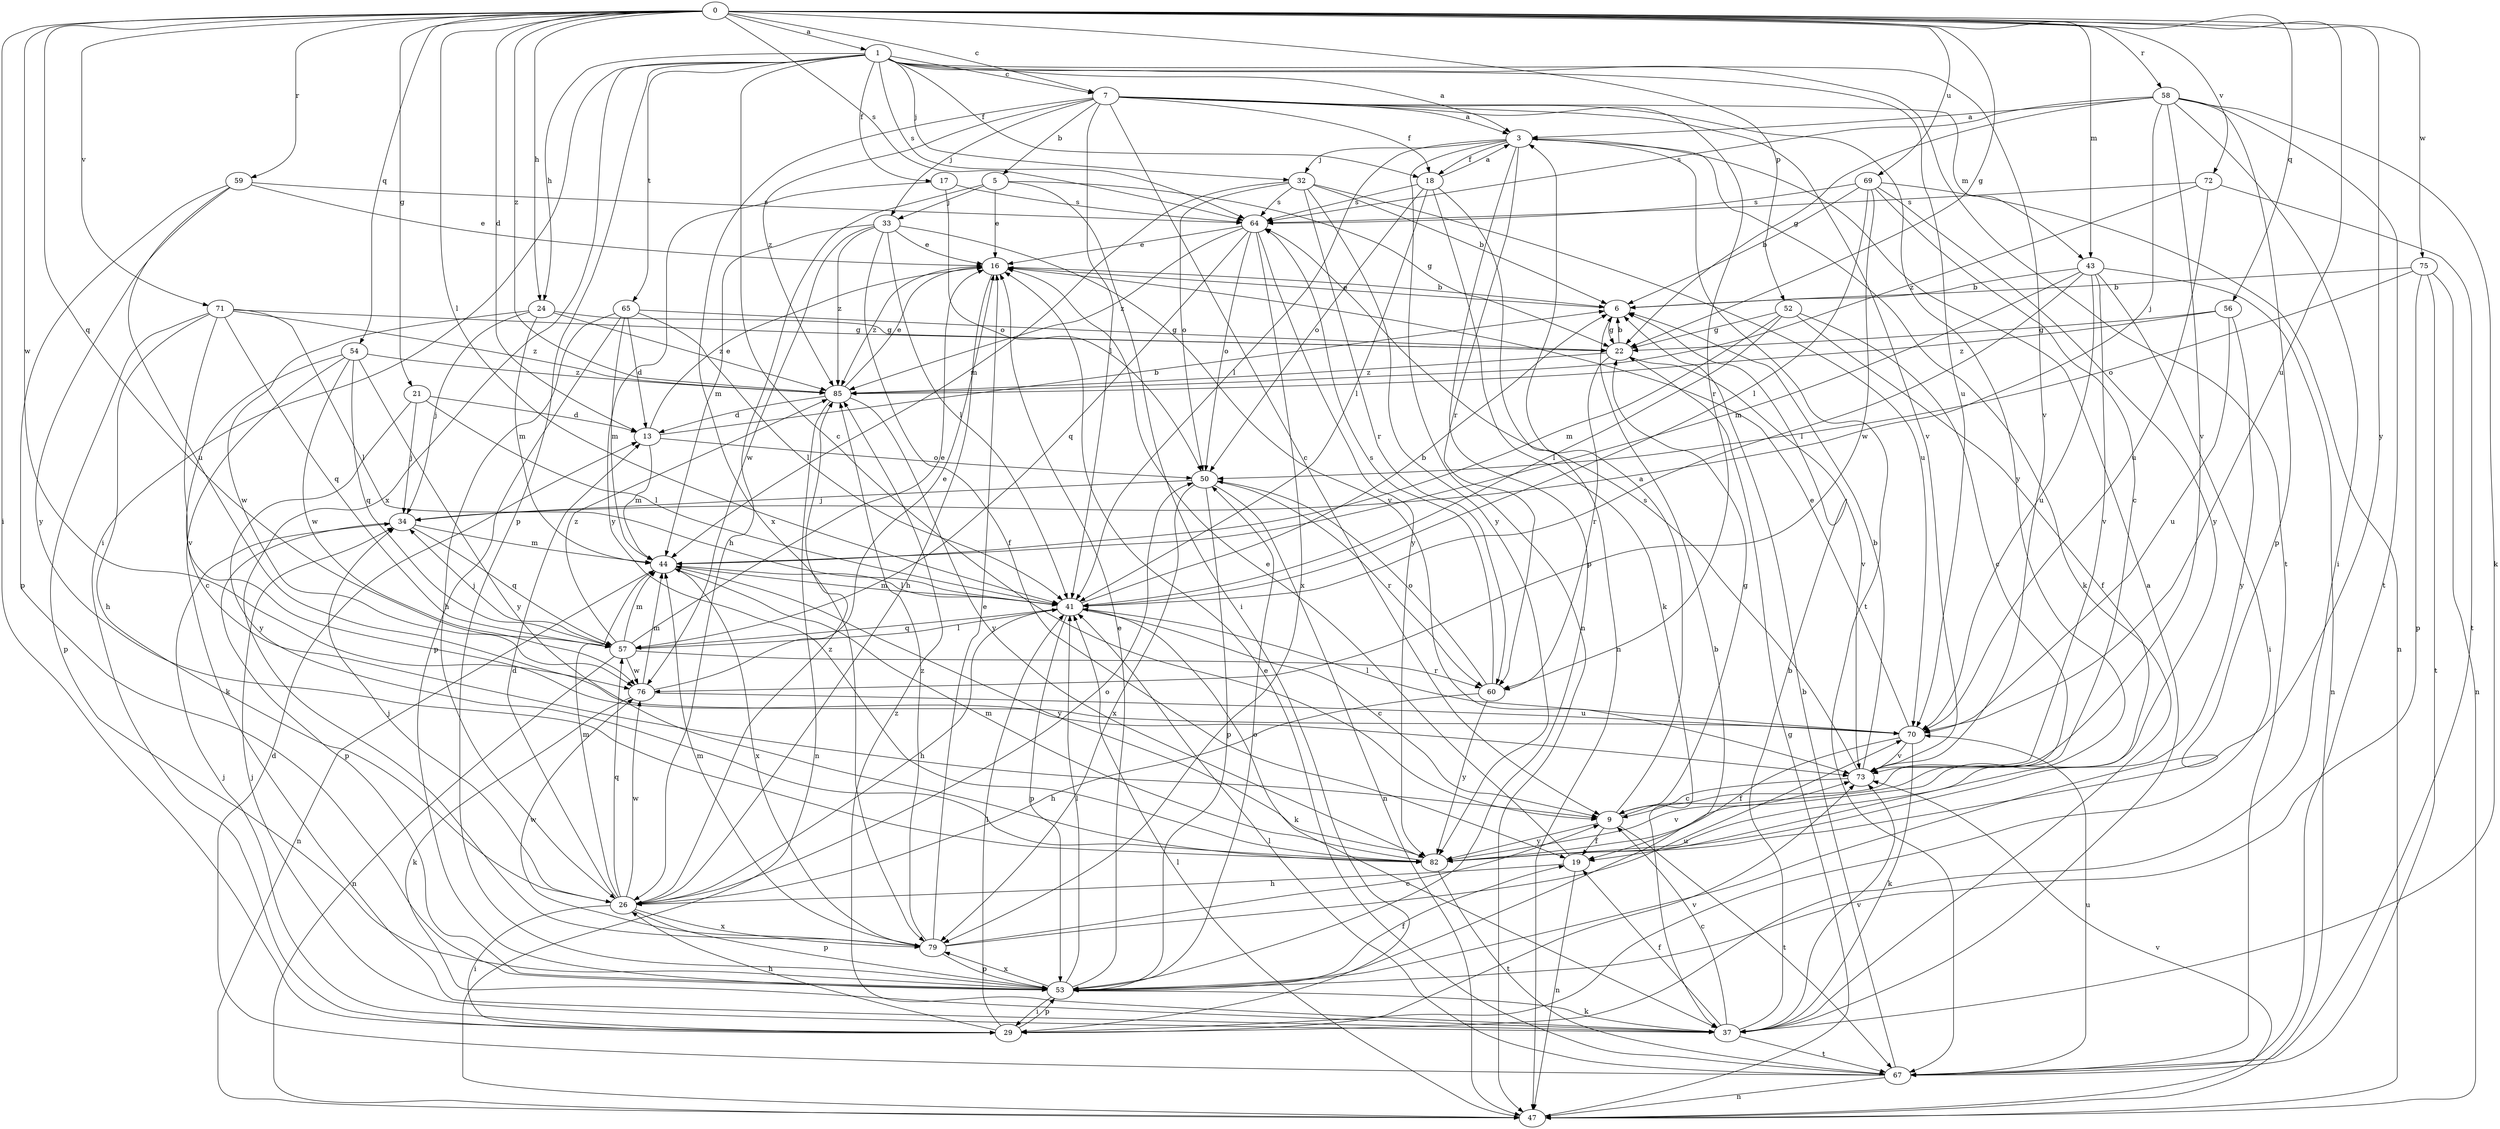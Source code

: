 strict digraph  {
0;
1;
3;
5;
6;
7;
9;
13;
16;
17;
18;
19;
21;
22;
24;
26;
29;
32;
33;
34;
37;
41;
43;
44;
47;
50;
52;
53;
54;
56;
57;
58;
59;
60;
64;
65;
67;
69;
70;
71;
72;
73;
75;
76;
79;
82;
85;
0 -> 1  [label=a];
0 -> 7  [label=c];
0 -> 13  [label=d];
0 -> 21  [label=g];
0 -> 22  [label=g];
0 -> 24  [label=h];
0 -> 29  [label=i];
0 -> 41  [label=l];
0 -> 43  [label=m];
0 -> 52  [label=p];
0 -> 54  [label=q];
0 -> 56  [label=q];
0 -> 57  [label=q];
0 -> 58  [label=r];
0 -> 59  [label=r];
0 -> 64  [label=s];
0 -> 69  [label=u];
0 -> 70  [label=u];
0 -> 71  [label=v];
0 -> 72  [label=v];
0 -> 75  [label=w];
0 -> 76  [label=w];
0 -> 82  [label=y];
0 -> 85  [label=z];
1 -> 3  [label=a];
1 -> 7  [label=c];
1 -> 9  [label=c];
1 -> 17  [label=f];
1 -> 18  [label=f];
1 -> 24  [label=h];
1 -> 29  [label=i];
1 -> 32  [label=j];
1 -> 53  [label=p];
1 -> 64  [label=s];
1 -> 65  [label=t];
1 -> 67  [label=t];
1 -> 70  [label=u];
1 -> 73  [label=v];
1 -> 79  [label=x];
3 -> 18  [label=f];
3 -> 32  [label=j];
3 -> 37  [label=k];
3 -> 41  [label=l];
3 -> 47  [label=n];
3 -> 53  [label=p];
3 -> 60  [label=r];
3 -> 67  [label=t];
5 -> 16  [label=e];
5 -> 22  [label=g];
5 -> 26  [label=h];
5 -> 29  [label=i];
5 -> 33  [label=j];
6 -> 16  [label=e];
6 -> 22  [label=g];
7 -> 3  [label=a];
7 -> 5  [label=b];
7 -> 9  [label=c];
7 -> 18  [label=f];
7 -> 33  [label=j];
7 -> 41  [label=l];
7 -> 43  [label=m];
7 -> 60  [label=r];
7 -> 73  [label=v];
7 -> 79  [label=x];
7 -> 82  [label=y];
7 -> 85  [label=z];
9 -> 3  [label=a];
9 -> 19  [label=f];
9 -> 22  [label=g];
9 -> 67  [label=t];
9 -> 82  [label=y];
13 -> 6  [label=b];
13 -> 16  [label=e];
13 -> 44  [label=m];
13 -> 50  [label=o];
16 -> 6  [label=b];
16 -> 26  [label=h];
16 -> 85  [label=z];
17 -> 50  [label=o];
17 -> 64  [label=s];
17 -> 82  [label=y];
18 -> 3  [label=a];
18 -> 37  [label=k];
18 -> 41  [label=l];
18 -> 47  [label=n];
18 -> 50  [label=o];
18 -> 64  [label=s];
19 -> 16  [label=e];
19 -> 26  [label=h];
19 -> 47  [label=n];
21 -> 13  [label=d];
21 -> 34  [label=j];
21 -> 41  [label=l];
21 -> 82  [label=y];
22 -> 6  [label=b];
22 -> 60  [label=r];
22 -> 73  [label=v];
22 -> 85  [label=z];
24 -> 22  [label=g];
24 -> 34  [label=j];
24 -> 44  [label=m];
24 -> 76  [label=w];
24 -> 85  [label=z];
26 -> 13  [label=d];
26 -> 29  [label=i];
26 -> 34  [label=j];
26 -> 44  [label=m];
26 -> 50  [label=o];
26 -> 53  [label=p];
26 -> 57  [label=q];
26 -> 76  [label=w];
26 -> 79  [label=x];
26 -> 85  [label=z];
29 -> 26  [label=h];
29 -> 34  [label=j];
29 -> 41  [label=l];
29 -> 53  [label=p];
29 -> 73  [label=v];
32 -> 6  [label=b];
32 -> 44  [label=m];
32 -> 50  [label=o];
32 -> 60  [label=r];
32 -> 64  [label=s];
32 -> 70  [label=u];
32 -> 82  [label=y];
33 -> 16  [label=e];
33 -> 19  [label=f];
33 -> 41  [label=l];
33 -> 44  [label=m];
33 -> 73  [label=v];
33 -> 76  [label=w];
33 -> 85  [label=z];
34 -> 44  [label=m];
34 -> 53  [label=p];
34 -> 57  [label=q];
37 -> 3  [label=a];
37 -> 6  [label=b];
37 -> 9  [label=c];
37 -> 19  [label=f];
37 -> 34  [label=j];
37 -> 67  [label=t];
37 -> 73  [label=v];
37 -> 85  [label=z];
41 -> 6  [label=b];
41 -> 9  [label=c];
41 -> 26  [label=h];
41 -> 37  [label=k];
41 -> 44  [label=m];
41 -> 53  [label=p];
41 -> 57  [label=q];
43 -> 6  [label=b];
43 -> 29  [label=i];
43 -> 41  [label=l];
43 -> 44  [label=m];
43 -> 47  [label=n];
43 -> 70  [label=u];
43 -> 73  [label=v];
44 -> 41  [label=l];
44 -> 47  [label=n];
44 -> 79  [label=x];
44 -> 82  [label=y];
47 -> 22  [label=g];
47 -> 41  [label=l];
47 -> 73  [label=v];
50 -> 34  [label=j];
50 -> 47  [label=n];
50 -> 53  [label=p];
50 -> 60  [label=r];
50 -> 79  [label=x];
52 -> 9  [label=c];
52 -> 19  [label=f];
52 -> 22  [label=g];
52 -> 41  [label=l];
52 -> 44  [label=m];
53 -> 6  [label=b];
53 -> 16  [label=e];
53 -> 19  [label=f];
53 -> 29  [label=i];
53 -> 37  [label=k];
53 -> 41  [label=l];
53 -> 50  [label=o];
53 -> 79  [label=x];
54 -> 9  [label=c];
54 -> 37  [label=k];
54 -> 57  [label=q];
54 -> 76  [label=w];
54 -> 82  [label=y];
54 -> 85  [label=z];
56 -> 22  [label=g];
56 -> 70  [label=u];
56 -> 82  [label=y];
56 -> 85  [label=z];
57 -> 16  [label=e];
57 -> 34  [label=j];
57 -> 41  [label=l];
57 -> 44  [label=m];
57 -> 47  [label=n];
57 -> 60  [label=r];
57 -> 76  [label=w];
57 -> 85  [label=z];
58 -> 3  [label=a];
58 -> 22  [label=g];
58 -> 29  [label=i];
58 -> 34  [label=j];
58 -> 37  [label=k];
58 -> 53  [label=p];
58 -> 64  [label=s];
58 -> 67  [label=t];
58 -> 73  [label=v];
59 -> 16  [label=e];
59 -> 53  [label=p];
59 -> 64  [label=s];
59 -> 70  [label=u];
59 -> 82  [label=y];
60 -> 26  [label=h];
60 -> 50  [label=o];
60 -> 64  [label=s];
60 -> 82  [label=y];
64 -> 16  [label=e];
64 -> 50  [label=o];
64 -> 57  [label=q];
64 -> 79  [label=x];
64 -> 82  [label=y];
64 -> 85  [label=z];
65 -> 13  [label=d];
65 -> 22  [label=g];
65 -> 26  [label=h];
65 -> 41  [label=l];
65 -> 44  [label=m];
65 -> 53  [label=p];
67 -> 6  [label=b];
67 -> 13  [label=d];
67 -> 16  [label=e];
67 -> 41  [label=l];
67 -> 47  [label=n];
67 -> 70  [label=u];
69 -> 6  [label=b];
69 -> 9  [label=c];
69 -> 41  [label=l];
69 -> 47  [label=n];
69 -> 64  [label=s];
69 -> 76  [label=w];
69 -> 82  [label=y];
70 -> 16  [label=e];
70 -> 19  [label=f];
70 -> 37  [label=k];
70 -> 41  [label=l];
70 -> 73  [label=v];
71 -> 22  [label=g];
71 -> 26  [label=h];
71 -> 41  [label=l];
71 -> 53  [label=p];
71 -> 57  [label=q];
71 -> 73  [label=v];
71 -> 85  [label=z];
72 -> 64  [label=s];
72 -> 67  [label=t];
72 -> 70  [label=u];
72 -> 85  [label=z];
73 -> 6  [label=b];
73 -> 9  [label=c];
73 -> 64  [label=s];
75 -> 6  [label=b];
75 -> 47  [label=n];
75 -> 50  [label=o];
75 -> 53  [label=p];
75 -> 67  [label=t];
76 -> 16  [label=e];
76 -> 37  [label=k];
76 -> 44  [label=m];
76 -> 70  [label=u];
79 -> 9  [label=c];
79 -> 16  [label=e];
79 -> 44  [label=m];
79 -> 53  [label=p];
79 -> 70  [label=u];
79 -> 76  [label=w];
79 -> 85  [label=z];
82 -> 44  [label=m];
82 -> 67  [label=t];
82 -> 73  [label=v];
85 -> 13  [label=d];
85 -> 16  [label=e];
85 -> 47  [label=n];
85 -> 82  [label=y];
}
